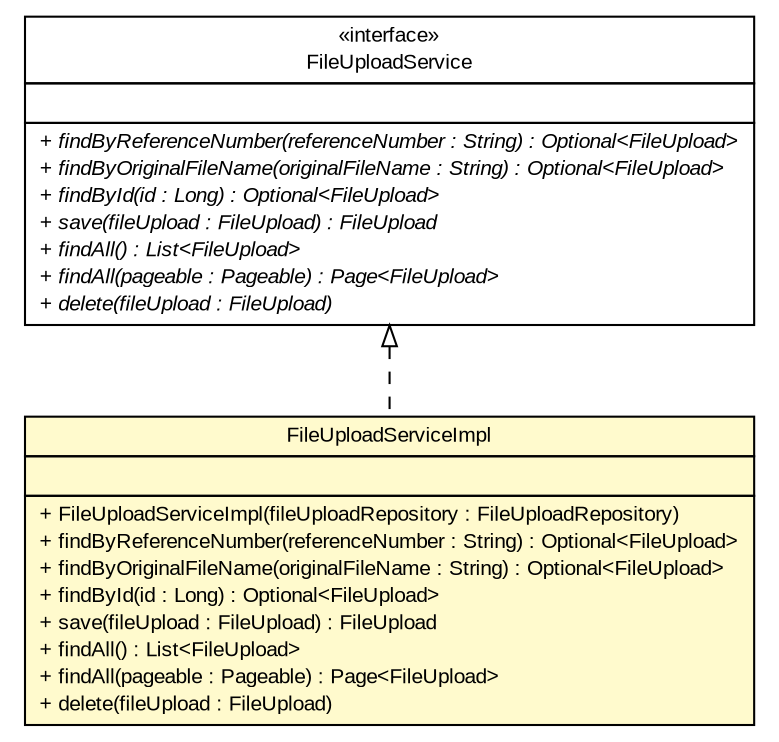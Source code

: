 #!/usr/local/bin/dot
#
# Class diagram 
# Generated by UMLGraph version R5_6 (http://www.umlgraph.org/)
#

digraph G {
	edge [fontname="arial",fontsize=10,labelfontname="arial",labelfontsize=10];
	node [fontname="arial",fontsize=10,shape=plaintext];
	nodesep=0.25;
	ranksep=0.5;
	// de.exb.platform.cloud.fileservice.service.FileUploadServiceImpl
	c334 [label=<<table title="de.exb.platform.cloud.fileservice.service.FileUploadServiceImpl" border="0" cellborder="1" cellspacing="0" cellpadding="2" port="p" bgcolor="lemonChiffon" href="./FileUploadServiceImpl.html">
		<tr><td><table border="0" cellspacing="0" cellpadding="1">
<tr><td align="center" balign="center"> FileUploadServiceImpl </td></tr>
		</table></td></tr>
		<tr><td><table border="0" cellspacing="0" cellpadding="1">
<tr><td align="left" balign="left">  </td></tr>
		</table></td></tr>
		<tr><td><table border="0" cellspacing="0" cellpadding="1">
<tr><td align="left" balign="left"> + FileUploadServiceImpl(fileUploadRepository : FileUploadRepository) </td></tr>
<tr><td align="left" balign="left"> + findByReferenceNumber(referenceNumber : String) : Optional&lt;FileUpload&gt; </td></tr>
<tr><td align="left" balign="left"> + findByOriginalFileName(originalFileName : String) : Optional&lt;FileUpload&gt; </td></tr>
<tr><td align="left" balign="left"> + findById(id : Long) : Optional&lt;FileUpload&gt; </td></tr>
<tr><td align="left" balign="left"> + save(fileUpload : FileUpload) : FileUpload </td></tr>
<tr><td align="left" balign="left"> + findAll() : List&lt;FileUpload&gt; </td></tr>
<tr><td align="left" balign="left"> + findAll(pageable : Pageable) : Page&lt;FileUpload&gt; </td></tr>
<tr><td align="left" balign="left"> + delete(fileUpload : FileUpload) </td></tr>
		</table></td></tr>
		</table>>, URL="./FileUploadServiceImpl.html", fontname="arial", fontcolor="black", fontsize=10.0];
	// de.exb.platform.cloud.fileservice.service.FileUploadService
	c335 [label=<<table title="de.exb.platform.cloud.fileservice.service.FileUploadService" border="0" cellborder="1" cellspacing="0" cellpadding="2" port="p" href="./FileUploadService.html">
		<tr><td><table border="0" cellspacing="0" cellpadding="1">
<tr><td align="center" balign="center"> &#171;interface&#187; </td></tr>
<tr><td align="center" balign="center"> FileUploadService </td></tr>
		</table></td></tr>
		<tr><td><table border="0" cellspacing="0" cellpadding="1">
<tr><td align="left" balign="left">  </td></tr>
		</table></td></tr>
		<tr><td><table border="0" cellspacing="0" cellpadding="1">
<tr><td align="left" balign="left"><font face="arial italic" point-size="10.0"> + findByReferenceNumber(referenceNumber : String) : Optional&lt;FileUpload&gt; </font></td></tr>
<tr><td align="left" balign="left"><font face="arial italic" point-size="10.0"> + findByOriginalFileName(originalFileName : String) : Optional&lt;FileUpload&gt; </font></td></tr>
<tr><td align="left" balign="left"><font face="arial italic" point-size="10.0"> + findById(id : Long) : Optional&lt;FileUpload&gt; </font></td></tr>
<tr><td align="left" balign="left"><font face="arial italic" point-size="10.0"> + save(fileUpload : FileUpload) : FileUpload </font></td></tr>
<tr><td align="left" balign="left"><font face="arial italic" point-size="10.0"> + findAll() : List&lt;FileUpload&gt; </font></td></tr>
<tr><td align="left" balign="left"><font face="arial italic" point-size="10.0"> + findAll(pageable : Pageable) : Page&lt;FileUpload&gt; </font></td></tr>
<tr><td align="left" balign="left"><font face="arial italic" point-size="10.0"> + delete(fileUpload : FileUpload) </font></td></tr>
		</table></td></tr>
		</table>>, URL="./FileUploadService.html", fontname="arial", fontcolor="black", fontsize=10.0];
	//de.exb.platform.cloud.fileservice.service.FileUploadServiceImpl implements de.exb.platform.cloud.fileservice.service.FileUploadService
	c335:p -> c334:p [dir=back,arrowtail=empty,style=dashed];
}

